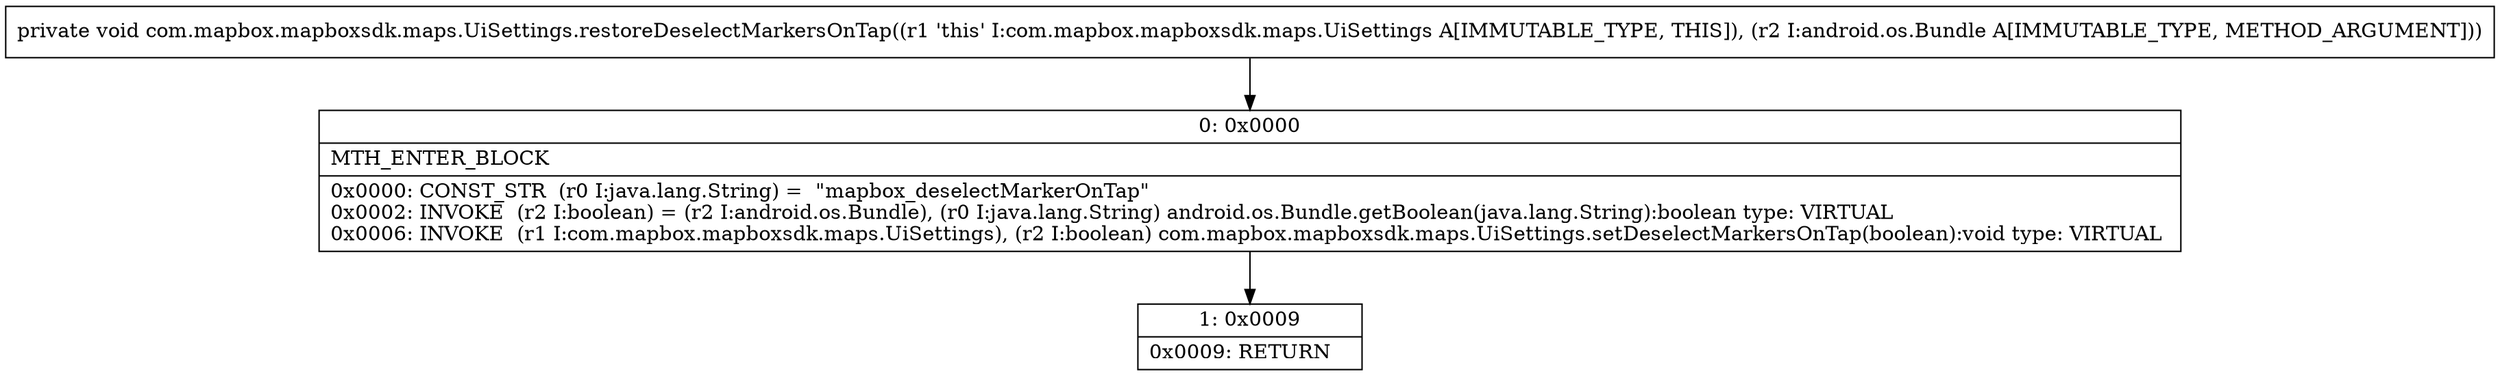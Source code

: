 digraph "CFG forcom.mapbox.mapboxsdk.maps.UiSettings.restoreDeselectMarkersOnTap(Landroid\/os\/Bundle;)V" {
Node_0 [shape=record,label="{0\:\ 0x0000|MTH_ENTER_BLOCK\l|0x0000: CONST_STR  (r0 I:java.lang.String) =  \"mapbox_deselectMarkerOnTap\" \l0x0002: INVOKE  (r2 I:boolean) = (r2 I:android.os.Bundle), (r0 I:java.lang.String) android.os.Bundle.getBoolean(java.lang.String):boolean type: VIRTUAL \l0x0006: INVOKE  (r1 I:com.mapbox.mapboxsdk.maps.UiSettings), (r2 I:boolean) com.mapbox.mapboxsdk.maps.UiSettings.setDeselectMarkersOnTap(boolean):void type: VIRTUAL \l}"];
Node_1 [shape=record,label="{1\:\ 0x0009|0x0009: RETURN   \l}"];
MethodNode[shape=record,label="{private void com.mapbox.mapboxsdk.maps.UiSettings.restoreDeselectMarkersOnTap((r1 'this' I:com.mapbox.mapboxsdk.maps.UiSettings A[IMMUTABLE_TYPE, THIS]), (r2 I:android.os.Bundle A[IMMUTABLE_TYPE, METHOD_ARGUMENT])) }"];
MethodNode -> Node_0;
Node_0 -> Node_1;
}

